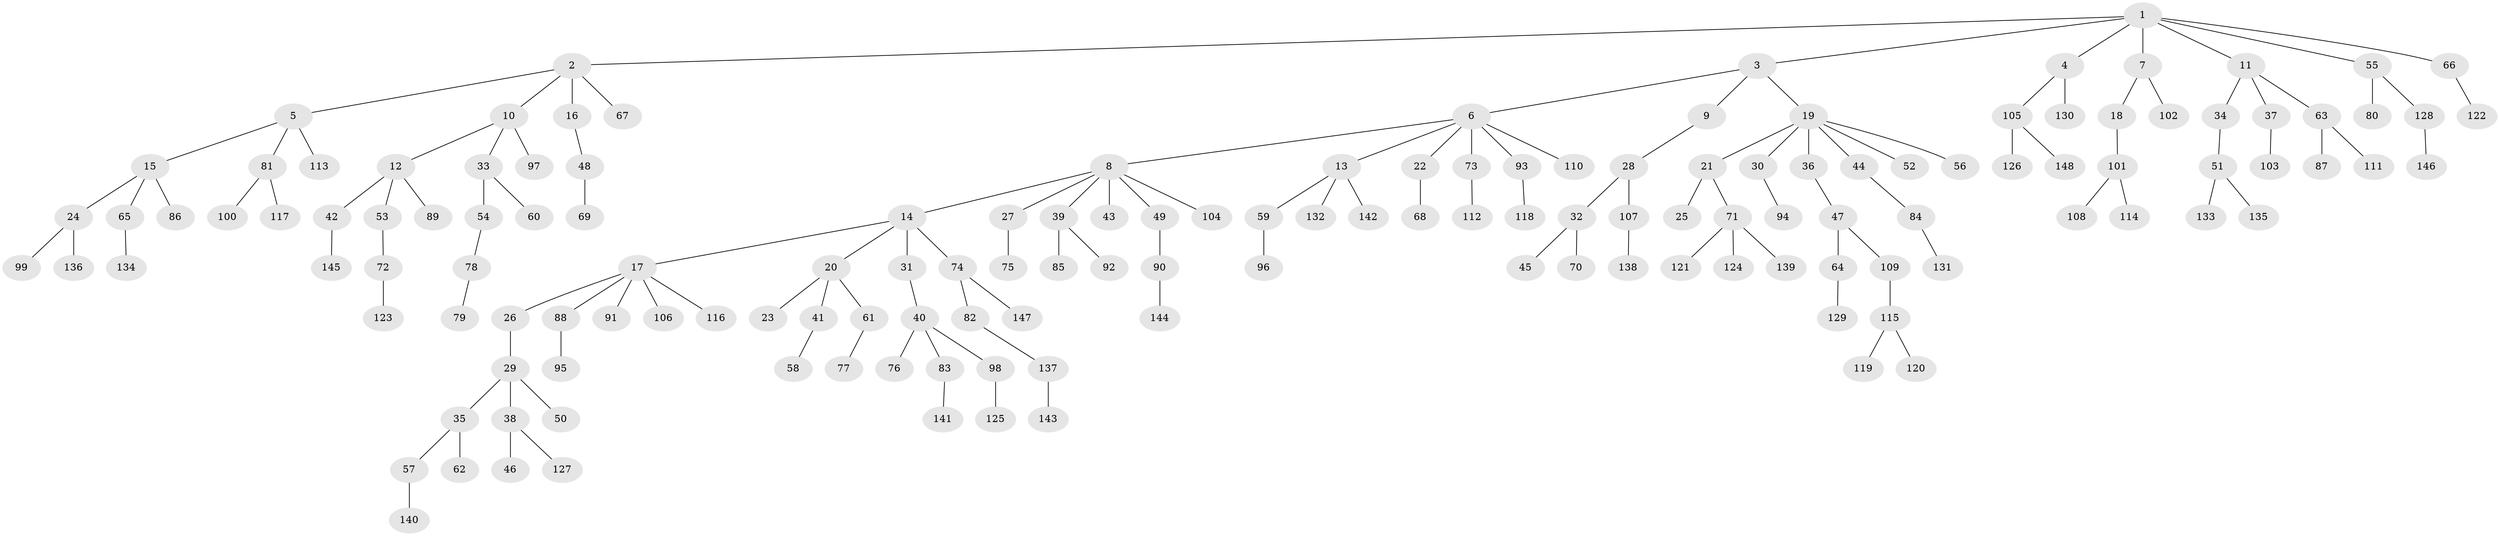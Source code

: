 // coarse degree distribution, {10: 0.009708737864077669, 4: 0.07766990291262135, 3: 0.0970873786407767, 7: 0.009708737864077669, 2: 0.23300970873786409, 5: 0.019417475728155338, 6: 0.019417475728155338, 1: 0.5339805825242718}
// Generated by graph-tools (version 1.1) at 2025/19/03/04/25 18:19:16]
// undirected, 148 vertices, 147 edges
graph export_dot {
graph [start="1"]
  node [color=gray90,style=filled];
  1;
  2;
  3;
  4;
  5;
  6;
  7;
  8;
  9;
  10;
  11;
  12;
  13;
  14;
  15;
  16;
  17;
  18;
  19;
  20;
  21;
  22;
  23;
  24;
  25;
  26;
  27;
  28;
  29;
  30;
  31;
  32;
  33;
  34;
  35;
  36;
  37;
  38;
  39;
  40;
  41;
  42;
  43;
  44;
  45;
  46;
  47;
  48;
  49;
  50;
  51;
  52;
  53;
  54;
  55;
  56;
  57;
  58;
  59;
  60;
  61;
  62;
  63;
  64;
  65;
  66;
  67;
  68;
  69;
  70;
  71;
  72;
  73;
  74;
  75;
  76;
  77;
  78;
  79;
  80;
  81;
  82;
  83;
  84;
  85;
  86;
  87;
  88;
  89;
  90;
  91;
  92;
  93;
  94;
  95;
  96;
  97;
  98;
  99;
  100;
  101;
  102;
  103;
  104;
  105;
  106;
  107;
  108;
  109;
  110;
  111;
  112;
  113;
  114;
  115;
  116;
  117;
  118;
  119;
  120;
  121;
  122;
  123;
  124;
  125;
  126;
  127;
  128;
  129;
  130;
  131;
  132;
  133;
  134;
  135;
  136;
  137;
  138;
  139;
  140;
  141;
  142;
  143;
  144;
  145;
  146;
  147;
  148;
  1 -- 2;
  1 -- 3;
  1 -- 4;
  1 -- 7;
  1 -- 11;
  1 -- 55;
  1 -- 66;
  2 -- 5;
  2 -- 10;
  2 -- 16;
  2 -- 67;
  3 -- 6;
  3 -- 9;
  3 -- 19;
  4 -- 105;
  4 -- 130;
  5 -- 15;
  5 -- 81;
  5 -- 113;
  6 -- 8;
  6 -- 13;
  6 -- 22;
  6 -- 73;
  6 -- 93;
  6 -- 110;
  7 -- 18;
  7 -- 102;
  8 -- 14;
  8 -- 27;
  8 -- 39;
  8 -- 43;
  8 -- 49;
  8 -- 104;
  9 -- 28;
  10 -- 12;
  10 -- 33;
  10 -- 97;
  11 -- 34;
  11 -- 37;
  11 -- 63;
  12 -- 42;
  12 -- 53;
  12 -- 89;
  13 -- 59;
  13 -- 132;
  13 -- 142;
  14 -- 17;
  14 -- 20;
  14 -- 31;
  14 -- 74;
  15 -- 24;
  15 -- 65;
  15 -- 86;
  16 -- 48;
  17 -- 26;
  17 -- 88;
  17 -- 91;
  17 -- 106;
  17 -- 116;
  18 -- 101;
  19 -- 21;
  19 -- 30;
  19 -- 36;
  19 -- 44;
  19 -- 52;
  19 -- 56;
  20 -- 23;
  20 -- 41;
  20 -- 61;
  21 -- 25;
  21 -- 71;
  22 -- 68;
  24 -- 99;
  24 -- 136;
  26 -- 29;
  27 -- 75;
  28 -- 32;
  28 -- 107;
  29 -- 35;
  29 -- 38;
  29 -- 50;
  30 -- 94;
  31 -- 40;
  32 -- 45;
  32 -- 70;
  33 -- 54;
  33 -- 60;
  34 -- 51;
  35 -- 57;
  35 -- 62;
  36 -- 47;
  37 -- 103;
  38 -- 46;
  38 -- 127;
  39 -- 85;
  39 -- 92;
  40 -- 76;
  40 -- 83;
  40 -- 98;
  41 -- 58;
  42 -- 145;
  44 -- 84;
  47 -- 64;
  47 -- 109;
  48 -- 69;
  49 -- 90;
  51 -- 133;
  51 -- 135;
  53 -- 72;
  54 -- 78;
  55 -- 80;
  55 -- 128;
  57 -- 140;
  59 -- 96;
  61 -- 77;
  63 -- 87;
  63 -- 111;
  64 -- 129;
  65 -- 134;
  66 -- 122;
  71 -- 121;
  71 -- 124;
  71 -- 139;
  72 -- 123;
  73 -- 112;
  74 -- 82;
  74 -- 147;
  78 -- 79;
  81 -- 100;
  81 -- 117;
  82 -- 137;
  83 -- 141;
  84 -- 131;
  88 -- 95;
  90 -- 144;
  93 -- 118;
  98 -- 125;
  101 -- 108;
  101 -- 114;
  105 -- 126;
  105 -- 148;
  107 -- 138;
  109 -- 115;
  115 -- 119;
  115 -- 120;
  128 -- 146;
  137 -- 143;
}
